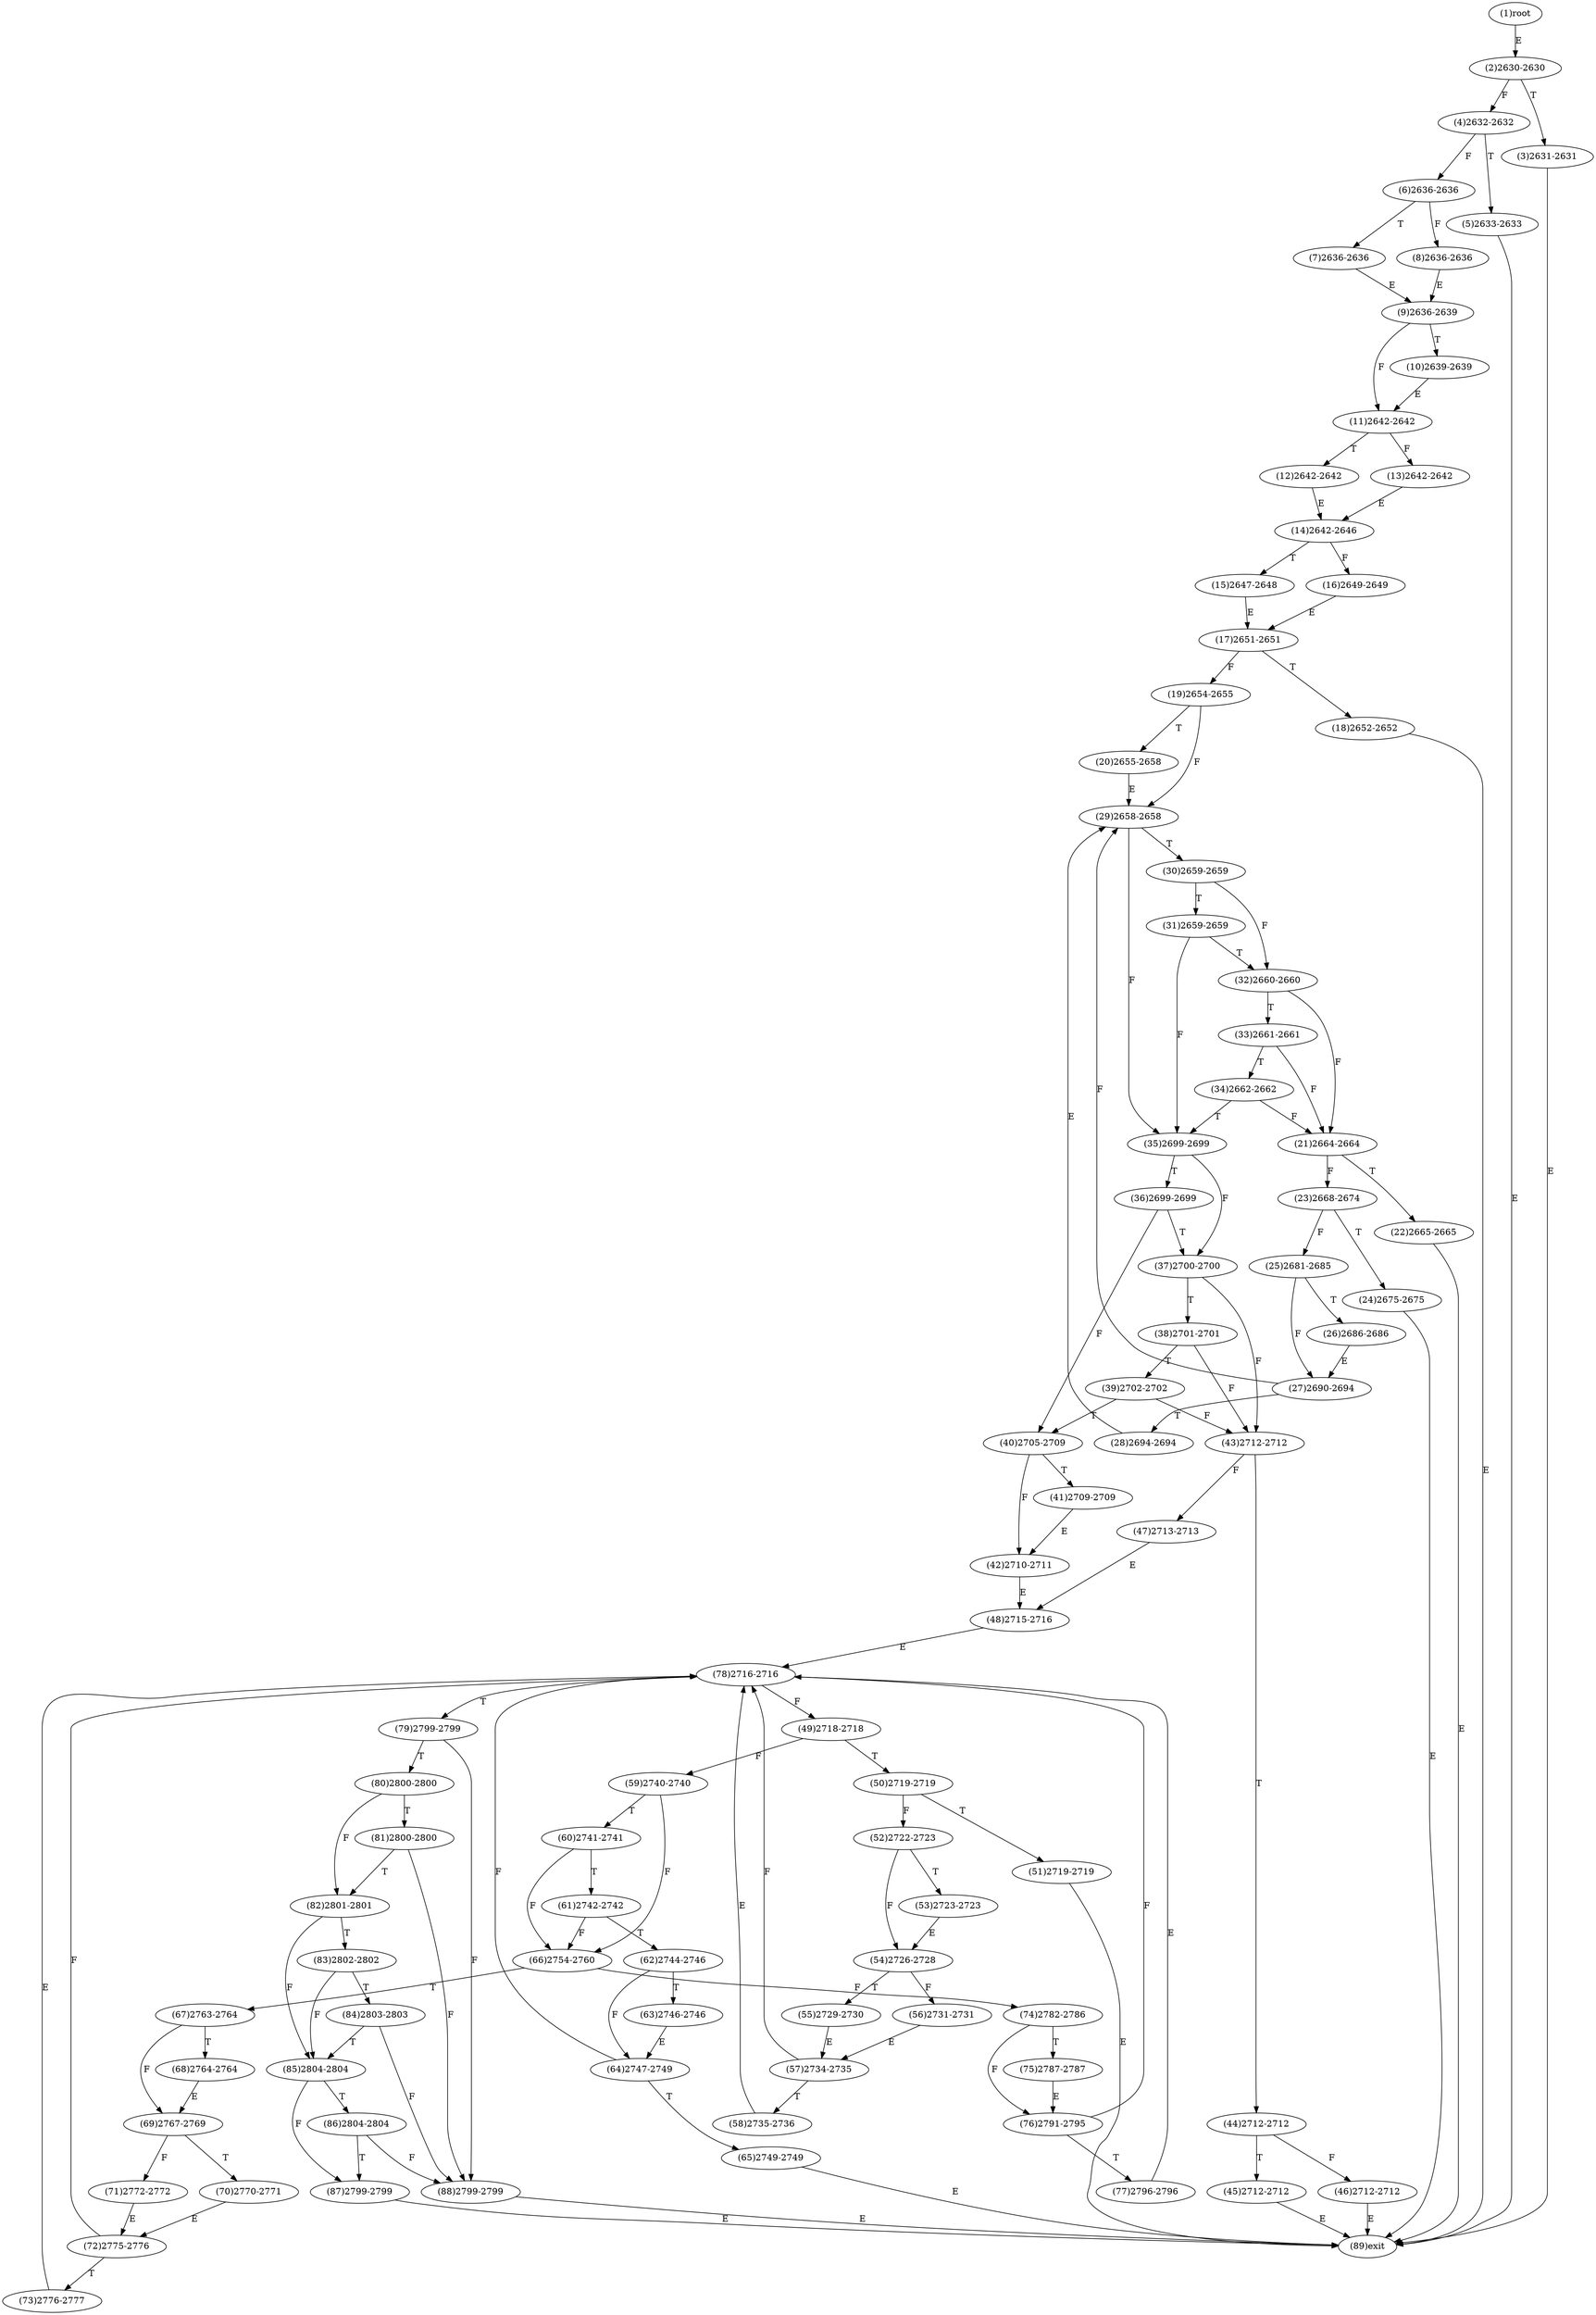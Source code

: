 digraph "" { 
1[ label="(1)root"];
2[ label="(2)2630-2630"];
3[ label="(3)2631-2631"];
4[ label="(4)2632-2632"];
5[ label="(5)2633-2633"];
6[ label="(6)2636-2636"];
7[ label="(7)2636-2636"];
8[ label="(8)2636-2636"];
9[ label="(9)2636-2639"];
10[ label="(10)2639-2639"];
11[ label="(11)2642-2642"];
12[ label="(12)2642-2642"];
13[ label="(13)2642-2642"];
14[ label="(14)2642-2646"];
15[ label="(15)2647-2648"];
17[ label="(17)2651-2651"];
16[ label="(16)2649-2649"];
19[ label="(19)2654-2655"];
18[ label="(18)2652-2652"];
21[ label="(21)2664-2664"];
20[ label="(20)2655-2658"];
23[ label="(23)2668-2674"];
22[ label="(22)2665-2665"];
25[ label="(25)2681-2685"];
24[ label="(24)2675-2675"];
27[ label="(27)2690-2694"];
26[ label="(26)2686-2686"];
29[ label="(29)2658-2658"];
28[ label="(28)2694-2694"];
31[ label="(31)2659-2659"];
30[ label="(30)2659-2659"];
34[ label="(34)2662-2662"];
35[ label="(35)2699-2699"];
32[ label="(32)2660-2660"];
33[ label="(33)2661-2661"];
38[ label="(38)2701-2701"];
39[ label="(39)2702-2702"];
36[ label="(36)2699-2699"];
37[ label="(37)2700-2700"];
42[ label="(42)2710-2711"];
43[ label="(43)2712-2712"];
40[ label="(40)2705-2709"];
41[ label="(41)2709-2709"];
46[ label="(46)2712-2712"];
47[ label="(47)2713-2713"];
44[ label="(44)2712-2712"];
45[ label="(45)2712-2712"];
51[ label="(51)2719-2719"];
50[ label="(50)2719-2719"];
49[ label="(49)2718-2718"];
48[ label="(48)2715-2716"];
55[ label="(55)2729-2730"];
54[ label="(54)2726-2728"];
53[ label="(53)2723-2723"];
52[ label="(52)2722-2723"];
59[ label="(59)2740-2740"];
58[ label="(58)2735-2736"];
57[ label="(57)2734-2735"];
56[ label="(56)2731-2731"];
63[ label="(63)2746-2746"];
62[ label="(62)2744-2746"];
61[ label="(61)2742-2742"];
60[ label="(60)2741-2741"];
68[ label="(68)2764-2764"];
69[ label="(69)2767-2769"];
70[ label="(70)2770-2771"];
71[ label="(71)2772-2772"];
64[ label="(64)2747-2749"];
65[ label="(65)2749-2749"];
66[ label="(66)2754-2760"];
67[ label="(67)2763-2764"];
76[ label="(76)2791-2795"];
77[ label="(77)2796-2796"];
78[ label="(78)2716-2716"];
79[ label="(79)2799-2799"];
72[ label="(72)2775-2776"];
73[ label="(73)2776-2777"];
74[ label="(74)2782-2786"];
75[ label="(75)2787-2787"];
85[ label="(85)2804-2804"];
84[ label="(84)2803-2803"];
87[ label="(87)2799-2799"];
86[ label="(86)2804-2804"];
81[ label="(81)2800-2800"];
80[ label="(80)2800-2800"];
83[ label="(83)2802-2802"];
82[ label="(82)2801-2801"];
89[ label="(89)exit"];
88[ label="(88)2799-2799"];
1->2[ label="E"];
2->4[ label="F"];
2->3[ label="T"];
3->89[ label="E"];
4->6[ label="F"];
4->5[ label="T"];
5->89[ label="E"];
6->8[ label="F"];
6->7[ label="T"];
7->9[ label="E"];
8->9[ label="E"];
9->11[ label="F"];
9->10[ label="T"];
10->11[ label="E"];
11->13[ label="F"];
11->12[ label="T"];
12->14[ label="E"];
13->14[ label="E"];
14->16[ label="F"];
14->15[ label="T"];
15->17[ label="E"];
16->17[ label="E"];
17->19[ label="F"];
17->18[ label="T"];
18->89[ label="E"];
19->29[ label="F"];
19->20[ label="T"];
20->29[ label="E"];
21->23[ label="F"];
21->22[ label="T"];
22->89[ label="E"];
23->25[ label="F"];
23->24[ label="T"];
24->89[ label="E"];
25->27[ label="F"];
25->26[ label="T"];
26->27[ label="E"];
27->29[ label="F"];
27->28[ label="T"];
28->29[ label="E"];
29->35[ label="F"];
29->30[ label="T"];
30->32[ label="F"];
30->31[ label="T"];
31->35[ label="F"];
31->32[ label="T"];
32->21[ label="F"];
32->33[ label="T"];
33->21[ label="F"];
33->34[ label="T"];
34->21[ label="F"];
34->35[ label="T"];
35->37[ label="F"];
35->36[ label="T"];
36->40[ label="F"];
36->37[ label="T"];
37->43[ label="F"];
37->38[ label="T"];
38->43[ label="F"];
38->39[ label="T"];
39->43[ label="F"];
39->40[ label="T"];
40->42[ label="F"];
40->41[ label="T"];
41->42[ label="E"];
42->48[ label="E"];
43->47[ label="F"];
43->44[ label="T"];
44->46[ label="F"];
44->45[ label="T"];
45->89[ label="E"];
46->89[ label="E"];
47->48[ label="E"];
48->78[ label="E"];
49->59[ label="F"];
49->50[ label="T"];
50->52[ label="F"];
50->51[ label="T"];
51->89[ label="E"];
52->54[ label="F"];
52->53[ label="T"];
53->54[ label="E"];
54->56[ label="F"];
54->55[ label="T"];
55->57[ label="E"];
56->57[ label="E"];
57->78[ label="F"];
57->58[ label="T"];
58->78[ label="E"];
59->66[ label="F"];
59->60[ label="T"];
60->66[ label="F"];
60->61[ label="T"];
61->66[ label="F"];
61->62[ label="T"];
62->64[ label="F"];
62->63[ label="T"];
63->64[ label="E"];
64->78[ label="F"];
64->65[ label="T"];
65->89[ label="E"];
66->74[ label="F"];
66->67[ label="T"];
67->69[ label="F"];
67->68[ label="T"];
68->69[ label="E"];
69->71[ label="F"];
69->70[ label="T"];
70->72[ label="E"];
71->72[ label="E"];
72->78[ label="F"];
72->73[ label="T"];
73->78[ label="E"];
74->76[ label="F"];
74->75[ label="T"];
75->76[ label="E"];
76->78[ label="F"];
76->77[ label="T"];
77->78[ label="E"];
78->49[ label="F"];
78->79[ label="T"];
79->88[ label="F"];
79->80[ label="T"];
80->82[ label="F"];
80->81[ label="T"];
81->88[ label="F"];
81->82[ label="T"];
82->85[ label="F"];
82->83[ label="T"];
83->85[ label="F"];
83->84[ label="T"];
84->88[ label="F"];
84->85[ label="T"];
85->87[ label="F"];
85->86[ label="T"];
86->88[ label="F"];
86->87[ label="T"];
87->89[ label="E"];
88->89[ label="E"];
}